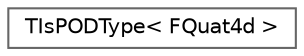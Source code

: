 digraph "Graphical Class Hierarchy"
{
 // INTERACTIVE_SVG=YES
 // LATEX_PDF_SIZE
  bgcolor="transparent";
  edge [fontname=Helvetica,fontsize=10,labelfontname=Helvetica,labelfontsize=10];
  node [fontname=Helvetica,fontsize=10,shape=box,height=0.2,width=0.4];
  rankdir="LR";
  Node0 [id="Node000000",label="TIsPODType\< FQuat4d \>",height=0.2,width=0.4,color="grey40", fillcolor="white", style="filled",URL="$d2/da3/structTIsPODType_3_01FQuat4d_01_4.html",tooltip=" "];
}
